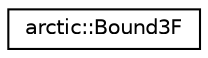 digraph "Graphical Class Hierarchy"
{
 // LATEX_PDF_SIZE
  edge [fontname="Helvetica",fontsize="10",labelfontname="Helvetica",labelfontsize="10"];
  node [fontname="Helvetica",fontsize="10",shape=record];
  rankdir="LR";
  Node0 [label="arctic::Bound3F",height=0.2,width=0.4,color="black", fillcolor="white", style="filled",URL="$structarctic_1_1_bound3_f.html",tooltip=" "];
}
